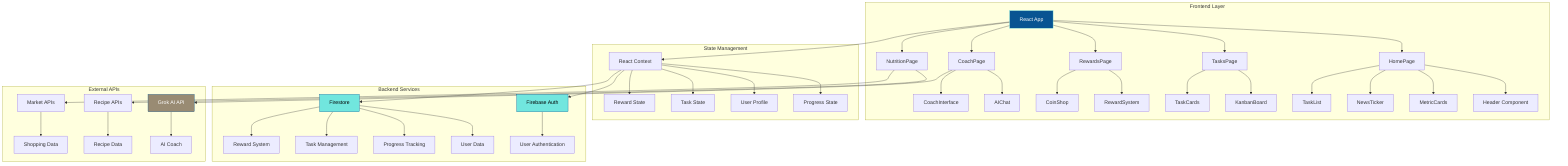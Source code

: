 graph TB
    subgraph "Frontend Layer"
        A[React App] --> B[HomePage]
        A --> C[TasksPage]
        A --> D[RewardsPage]
        A --> E[CoachPage]
        A --> F[NutritionPage]
        
        B --> G[Header Component]
        B --> H[MetricCards]
        B --> I[NewsTicker]
        B --> J[TaskList]
        
        C --> K[KanbanBoard]
        C --> L[TaskCards]
        
        D --> M[RewardSystem]
        D --> N[CoinShop]
        
        E --> O[AIChat]
        E --> P[CoachInterface]
    end
    
    subgraph "State Management"
        Q[React Context] --> R[Progress State]
        Q --> S[User Profile]
        Q --> T[Task State]
        Q --> U[Reward State]
    end
    
    subgraph "Backend Services"
        V[Firebase Auth] --> W[User Authentication]
        X[Firestore] --> Y[User Data]
        X --> Z[Progress Tracking]
        X --> AA[Task Management]
        X --> BB[Reward System]
    end
    
    subgraph "External APIs"
        CC[Grok AI API] --> DD[AI Coach]
        EE[Recipe APIs] --> FF[Recipe Data]
        GG[Market APIs] --> HH[Shopping Data]
    end
    
    A --> Q
    Q --> V
    Q --> X
    E --> CC
    F --> EE
    F --> GG
    
    style A fill:#085492,stroke:#71E6DE,color:#fff
    style V fill:#71E6DE,stroke:#085492,color:#000
    style X fill:#71E6DE,stroke:#085492,color:#000
    style CC fill:#998B73,stroke:#085492,color:#fff